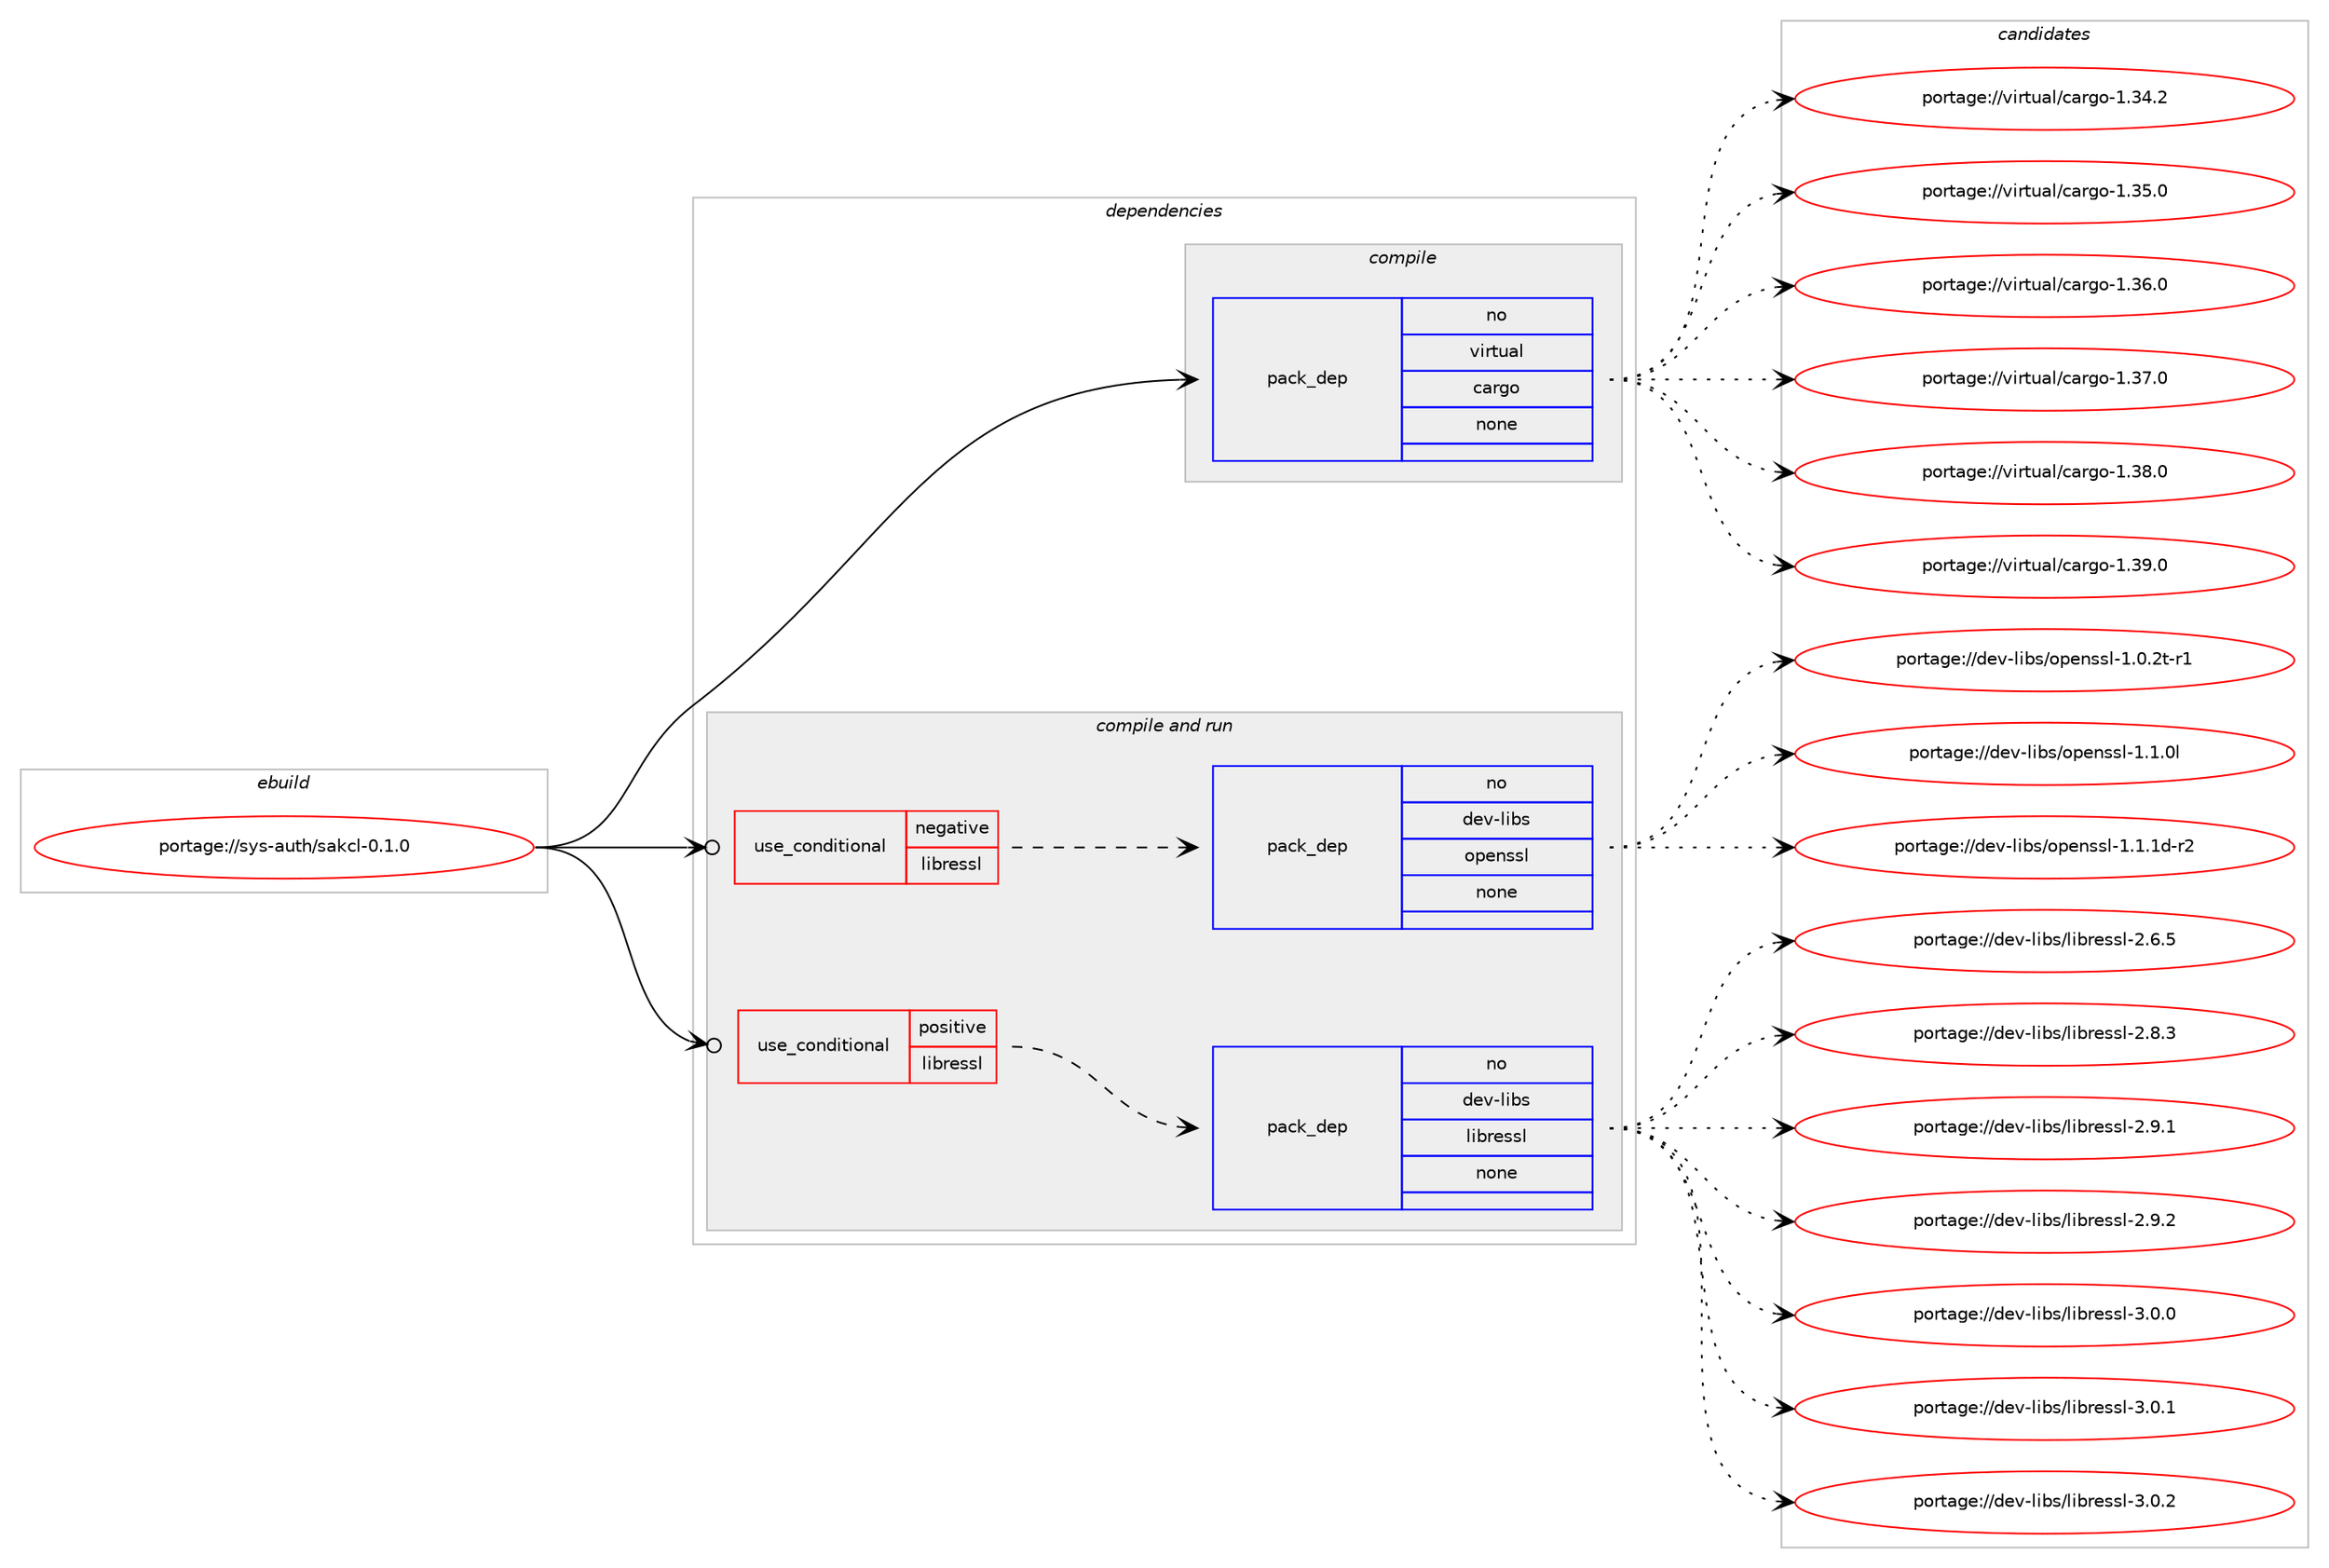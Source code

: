 digraph prolog {

# *************
# Graph options
# *************

newrank=true;
concentrate=true;
compound=true;
graph [rankdir=LR,fontname=Helvetica,fontsize=10,ranksep=1.5];#, ranksep=2.5, nodesep=0.2];
edge  [arrowhead=vee];
node  [fontname=Helvetica,fontsize=10];

# **********
# The ebuild
# **********

subgraph cluster_leftcol {
color=gray;
rank=same;
label=<<i>ebuild</i>>;
id [label="portage://sys-auth/sakcl-0.1.0", color=red, width=4, href="../sys-auth/sakcl-0.1.0.svg"];
}

# ****************
# The dependencies
# ****************

subgraph cluster_midcol {
color=gray;
label=<<i>dependencies</i>>;
subgraph cluster_compile {
fillcolor="#eeeeee";
style=filled;
label=<<i>compile</i>>;
subgraph pack306110 {
dependency413630 [label=<<TABLE BORDER="0" CELLBORDER="1" CELLSPACING="0" CELLPADDING="4" WIDTH="220"><TR><TD ROWSPAN="6" CELLPADDING="30">pack_dep</TD></TR><TR><TD WIDTH="110">no</TD></TR><TR><TD>virtual</TD></TR><TR><TD>cargo</TD></TR><TR><TD>none</TD></TR><TR><TD></TD></TR></TABLE>>, shape=none, color=blue];
}
id:e -> dependency413630:w [weight=20,style="solid",arrowhead="vee"];
}
subgraph cluster_compileandrun {
fillcolor="#eeeeee";
style=filled;
label=<<i>compile and run</i>>;
subgraph cond100605 {
dependency413631 [label=<<TABLE BORDER="0" CELLBORDER="1" CELLSPACING="0" CELLPADDING="4"><TR><TD ROWSPAN="3" CELLPADDING="10">use_conditional</TD></TR><TR><TD>negative</TD></TR><TR><TD>libressl</TD></TR></TABLE>>, shape=none, color=red];
subgraph pack306111 {
dependency413632 [label=<<TABLE BORDER="0" CELLBORDER="1" CELLSPACING="0" CELLPADDING="4" WIDTH="220"><TR><TD ROWSPAN="6" CELLPADDING="30">pack_dep</TD></TR><TR><TD WIDTH="110">no</TD></TR><TR><TD>dev-libs</TD></TR><TR><TD>openssl</TD></TR><TR><TD>none</TD></TR><TR><TD></TD></TR></TABLE>>, shape=none, color=blue];
}
dependency413631:e -> dependency413632:w [weight=20,style="dashed",arrowhead="vee"];
}
id:e -> dependency413631:w [weight=20,style="solid",arrowhead="odotvee"];
subgraph cond100606 {
dependency413633 [label=<<TABLE BORDER="0" CELLBORDER="1" CELLSPACING="0" CELLPADDING="4"><TR><TD ROWSPAN="3" CELLPADDING="10">use_conditional</TD></TR><TR><TD>positive</TD></TR><TR><TD>libressl</TD></TR></TABLE>>, shape=none, color=red];
subgraph pack306112 {
dependency413634 [label=<<TABLE BORDER="0" CELLBORDER="1" CELLSPACING="0" CELLPADDING="4" WIDTH="220"><TR><TD ROWSPAN="6" CELLPADDING="30">pack_dep</TD></TR><TR><TD WIDTH="110">no</TD></TR><TR><TD>dev-libs</TD></TR><TR><TD>libressl</TD></TR><TR><TD>none</TD></TR><TR><TD></TD></TR></TABLE>>, shape=none, color=blue];
}
dependency413633:e -> dependency413634:w [weight=20,style="dashed",arrowhead="vee"];
}
id:e -> dependency413633:w [weight=20,style="solid",arrowhead="odotvee"];
}
subgraph cluster_run {
fillcolor="#eeeeee";
style=filled;
label=<<i>run</i>>;
}
}

# **************
# The candidates
# **************

subgraph cluster_choices {
rank=same;
color=gray;
label=<<i>candidates</i>>;

subgraph choice306110 {
color=black;
nodesep=1;
choiceportage1181051141161179710847999711410311145494651524650 [label="portage://virtual/cargo-1.34.2", color=red, width=4,href="../virtual/cargo-1.34.2.svg"];
choiceportage1181051141161179710847999711410311145494651534648 [label="portage://virtual/cargo-1.35.0", color=red, width=4,href="../virtual/cargo-1.35.0.svg"];
choiceportage1181051141161179710847999711410311145494651544648 [label="portage://virtual/cargo-1.36.0", color=red, width=4,href="../virtual/cargo-1.36.0.svg"];
choiceportage1181051141161179710847999711410311145494651554648 [label="portage://virtual/cargo-1.37.0", color=red, width=4,href="../virtual/cargo-1.37.0.svg"];
choiceportage1181051141161179710847999711410311145494651564648 [label="portage://virtual/cargo-1.38.0", color=red, width=4,href="../virtual/cargo-1.38.0.svg"];
choiceportage1181051141161179710847999711410311145494651574648 [label="portage://virtual/cargo-1.39.0", color=red, width=4,href="../virtual/cargo-1.39.0.svg"];
dependency413630:e -> choiceportage1181051141161179710847999711410311145494651524650:w [style=dotted,weight="100"];
dependency413630:e -> choiceportage1181051141161179710847999711410311145494651534648:w [style=dotted,weight="100"];
dependency413630:e -> choiceportage1181051141161179710847999711410311145494651544648:w [style=dotted,weight="100"];
dependency413630:e -> choiceportage1181051141161179710847999711410311145494651554648:w [style=dotted,weight="100"];
dependency413630:e -> choiceportage1181051141161179710847999711410311145494651564648:w [style=dotted,weight="100"];
dependency413630:e -> choiceportage1181051141161179710847999711410311145494651574648:w [style=dotted,weight="100"];
}
subgraph choice306111 {
color=black;
nodesep=1;
choiceportage1001011184510810598115471111121011101151151084549464846501164511449 [label="portage://dev-libs/openssl-1.0.2t-r1", color=red, width=4,href="../dev-libs/openssl-1.0.2t-r1.svg"];
choiceportage100101118451081059811547111112101110115115108454946494648108 [label="portage://dev-libs/openssl-1.1.0l", color=red, width=4,href="../dev-libs/openssl-1.1.0l.svg"];
choiceportage1001011184510810598115471111121011101151151084549464946491004511450 [label="portage://dev-libs/openssl-1.1.1d-r2", color=red, width=4,href="../dev-libs/openssl-1.1.1d-r2.svg"];
dependency413632:e -> choiceportage1001011184510810598115471111121011101151151084549464846501164511449:w [style=dotted,weight="100"];
dependency413632:e -> choiceportage100101118451081059811547111112101110115115108454946494648108:w [style=dotted,weight="100"];
dependency413632:e -> choiceportage1001011184510810598115471111121011101151151084549464946491004511450:w [style=dotted,weight="100"];
}
subgraph choice306112 {
color=black;
nodesep=1;
choiceportage10010111845108105981154710810598114101115115108455046544653 [label="portage://dev-libs/libressl-2.6.5", color=red, width=4,href="../dev-libs/libressl-2.6.5.svg"];
choiceportage10010111845108105981154710810598114101115115108455046564651 [label="portage://dev-libs/libressl-2.8.3", color=red, width=4,href="../dev-libs/libressl-2.8.3.svg"];
choiceportage10010111845108105981154710810598114101115115108455046574649 [label="portage://dev-libs/libressl-2.9.1", color=red, width=4,href="../dev-libs/libressl-2.9.1.svg"];
choiceportage10010111845108105981154710810598114101115115108455046574650 [label="portage://dev-libs/libressl-2.9.2", color=red, width=4,href="../dev-libs/libressl-2.9.2.svg"];
choiceportage10010111845108105981154710810598114101115115108455146484648 [label="portage://dev-libs/libressl-3.0.0", color=red, width=4,href="../dev-libs/libressl-3.0.0.svg"];
choiceportage10010111845108105981154710810598114101115115108455146484649 [label="portage://dev-libs/libressl-3.0.1", color=red, width=4,href="../dev-libs/libressl-3.0.1.svg"];
choiceportage10010111845108105981154710810598114101115115108455146484650 [label="portage://dev-libs/libressl-3.0.2", color=red, width=4,href="../dev-libs/libressl-3.0.2.svg"];
dependency413634:e -> choiceportage10010111845108105981154710810598114101115115108455046544653:w [style=dotted,weight="100"];
dependency413634:e -> choiceportage10010111845108105981154710810598114101115115108455046564651:w [style=dotted,weight="100"];
dependency413634:e -> choiceportage10010111845108105981154710810598114101115115108455046574649:w [style=dotted,weight="100"];
dependency413634:e -> choiceportage10010111845108105981154710810598114101115115108455046574650:w [style=dotted,weight="100"];
dependency413634:e -> choiceportage10010111845108105981154710810598114101115115108455146484648:w [style=dotted,weight="100"];
dependency413634:e -> choiceportage10010111845108105981154710810598114101115115108455146484649:w [style=dotted,weight="100"];
dependency413634:e -> choiceportage10010111845108105981154710810598114101115115108455146484650:w [style=dotted,weight="100"];
}
}

}
